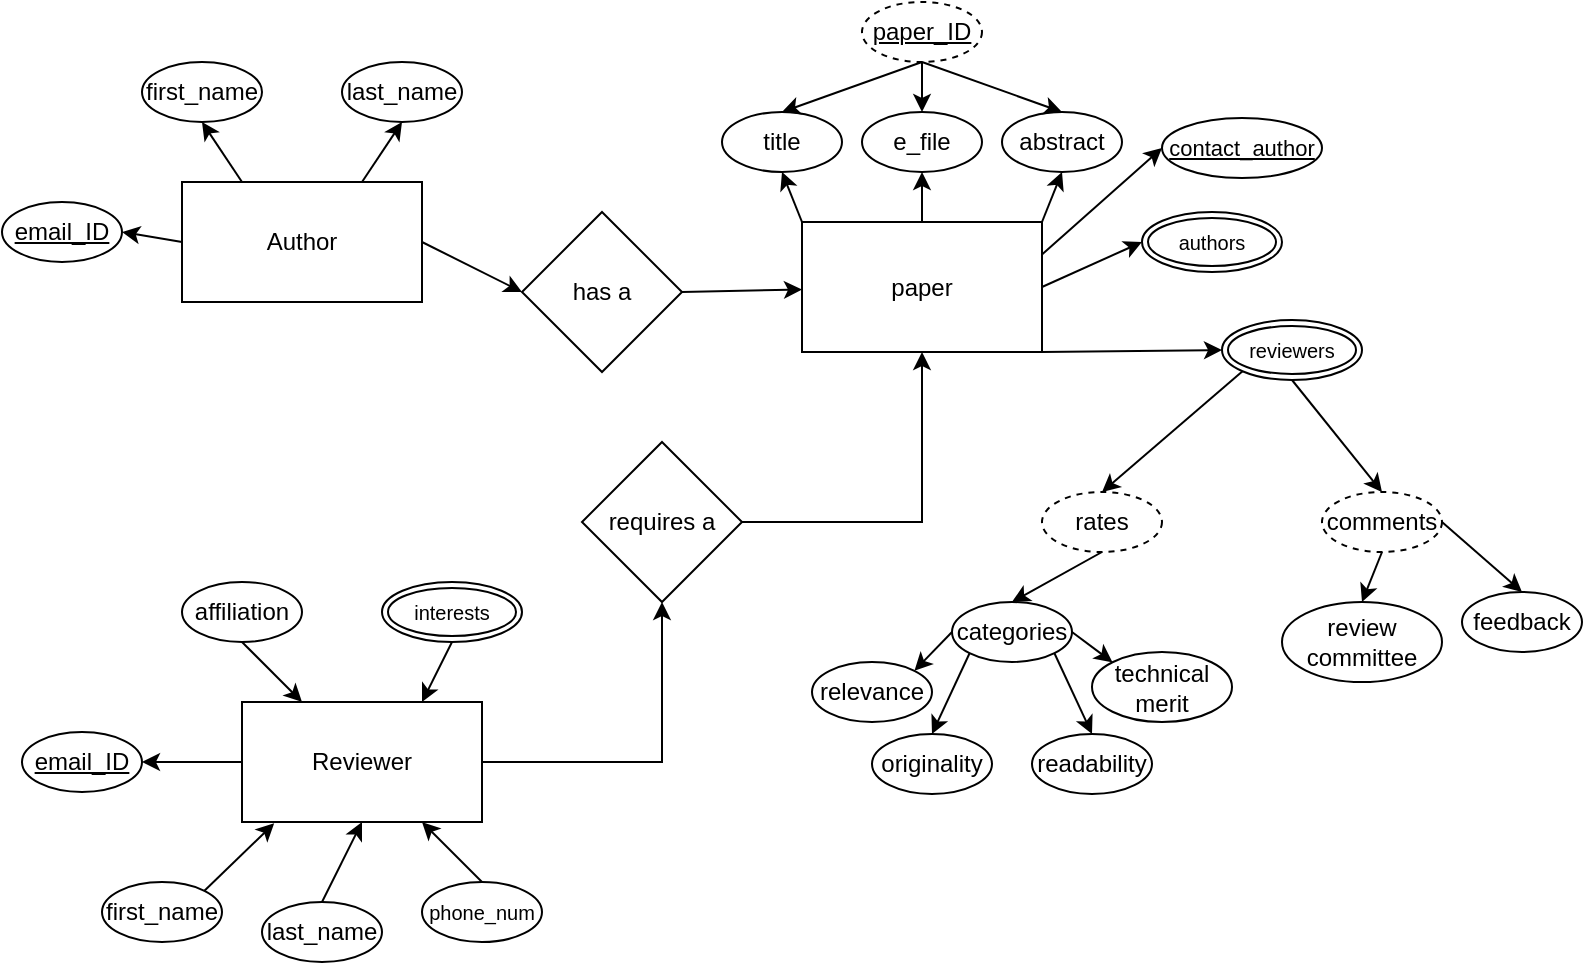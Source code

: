 <mxfile version="20.8.15" type="github">
  <diagram name="Page-1" id="oUNNQ1qMh4tGgLTOTxzl">
    <mxGraphModel dx="1020" dy="707" grid="1" gridSize="10" guides="1" tooltips="1" connect="1" arrows="1" fold="1" page="1" pageScale="1" pageWidth="850" pageHeight="1100" math="0" shadow="0">
      <root>
        <mxCell id="0" />
        <mxCell id="1" parent="0" />
        <mxCell id="EgybinkTdiLRkmSKWudw-2" value="Author" style="rounded=0;whiteSpace=wrap;html=1;" vertex="1" parent="1">
          <mxGeometry x="110" y="100" width="120" height="60" as="geometry" />
        </mxCell>
        <mxCell id="EgybinkTdiLRkmSKWudw-3" value="" style="endArrow=classic;html=1;rounded=0;exitX=1;exitY=0.5;exitDx=0;exitDy=0;entryX=0;entryY=0.5;entryDx=0;entryDy=0;" edge="1" parent="1" source="EgybinkTdiLRkmSKWudw-2" target="EgybinkTdiLRkmSKWudw-12">
          <mxGeometry width="50" height="50" relative="1" as="geometry">
            <mxPoint x="340" y="280" as="sourcePoint" />
            <mxPoint x="270" y="130" as="targetPoint" />
          </mxGeometry>
        </mxCell>
        <mxCell id="EgybinkTdiLRkmSKWudw-6" value="&lt;u&gt;email_ID&lt;/u&gt;" style="ellipse;whiteSpace=wrap;html=1;" vertex="1" parent="1">
          <mxGeometry x="20" y="110" width="60" height="30" as="geometry" />
        </mxCell>
        <mxCell id="EgybinkTdiLRkmSKWudw-7" value="first_name" style="ellipse;whiteSpace=wrap;html=1;" vertex="1" parent="1">
          <mxGeometry x="90" y="40" width="60" height="30" as="geometry" />
        </mxCell>
        <mxCell id="EgybinkTdiLRkmSKWudw-8" value="last_name" style="ellipse;whiteSpace=wrap;html=1;" vertex="1" parent="1">
          <mxGeometry x="190" y="40" width="60" height="30" as="geometry" />
        </mxCell>
        <mxCell id="EgybinkTdiLRkmSKWudw-12" value="has a" style="rhombus;whiteSpace=wrap;html=1;" vertex="1" parent="1">
          <mxGeometry x="280" y="115" width="80" height="80" as="geometry" />
        </mxCell>
        <mxCell id="EgybinkTdiLRkmSKWudw-13" value="" style="endArrow=classic;html=1;rounded=0;exitX=1;exitY=0.5;exitDx=0;exitDy=0;" edge="1" parent="1" source="EgybinkTdiLRkmSKWudw-12" target="EgybinkTdiLRkmSKWudw-14">
          <mxGeometry width="50" height="50" relative="1" as="geometry">
            <mxPoint x="280" y="220" as="sourcePoint" />
            <mxPoint x="430" y="130" as="targetPoint" />
          </mxGeometry>
        </mxCell>
        <mxCell id="EgybinkTdiLRkmSKWudw-14" value="paper" style="rounded=0;whiteSpace=wrap;html=1;" vertex="1" parent="1">
          <mxGeometry x="420" y="120" width="120" height="65" as="geometry" />
        </mxCell>
        <mxCell id="EgybinkTdiLRkmSKWudw-20" value="abstract" style="ellipse;whiteSpace=wrap;html=1;" vertex="1" parent="1">
          <mxGeometry x="520" y="65" width="60" height="30" as="geometry" />
        </mxCell>
        <mxCell id="EgybinkTdiLRkmSKWudw-21" value="title" style="ellipse;whiteSpace=wrap;html=1;" vertex="1" parent="1">
          <mxGeometry x="380" y="65" width="60" height="30" as="geometry" />
        </mxCell>
        <mxCell id="EgybinkTdiLRkmSKWudw-28" value="e_file" style="ellipse;whiteSpace=wrap;html=1;" vertex="1" parent="1">
          <mxGeometry x="450" y="65" width="60" height="30" as="geometry" />
        </mxCell>
        <mxCell id="EgybinkTdiLRkmSKWudw-31" value="&lt;u&gt;paper_ID&lt;/u&gt;" style="ellipse;whiteSpace=wrap;html=1;dashed=1;" vertex="1" parent="1">
          <mxGeometry x="450" y="10" width="60" height="30" as="geometry" />
        </mxCell>
        <mxCell id="EgybinkTdiLRkmSKWudw-34" value="" style="endArrow=classic;html=1;rounded=0;exitX=0.5;exitY=1;exitDx=0;exitDy=0;entryX=0.5;entryY=0;entryDx=0;entryDy=0;" edge="1" parent="1" source="EgybinkTdiLRkmSKWudw-31" target="EgybinkTdiLRkmSKWudw-21">
          <mxGeometry width="50" height="50" relative="1" as="geometry">
            <mxPoint x="360" y="170" as="sourcePoint" />
            <mxPoint x="410" y="120" as="targetPoint" />
          </mxGeometry>
        </mxCell>
        <mxCell id="EgybinkTdiLRkmSKWudw-36" value="" style="endArrow=classic;html=1;rounded=0;exitX=0.5;exitY=1;exitDx=0;exitDy=0;entryX=0.5;entryY=0;entryDx=0;entryDy=0;" edge="1" parent="1" source="EgybinkTdiLRkmSKWudw-31" target="EgybinkTdiLRkmSKWudw-28">
          <mxGeometry width="50" height="50" relative="1" as="geometry">
            <mxPoint x="360" y="170" as="sourcePoint" />
            <mxPoint x="410" y="120" as="targetPoint" />
          </mxGeometry>
        </mxCell>
        <mxCell id="EgybinkTdiLRkmSKWudw-37" value="" style="endArrow=classic;html=1;rounded=0;exitX=0.5;exitY=1;exitDx=0;exitDy=0;entryX=0.5;entryY=0;entryDx=0;entryDy=0;" edge="1" parent="1" source="EgybinkTdiLRkmSKWudw-31" target="EgybinkTdiLRkmSKWudw-20">
          <mxGeometry width="50" height="50" relative="1" as="geometry">
            <mxPoint x="360" y="170" as="sourcePoint" />
            <mxPoint x="410" y="120" as="targetPoint" />
          </mxGeometry>
        </mxCell>
        <mxCell id="EgybinkTdiLRkmSKWudw-44" value="" style="edgeStyle=none;orthogonalLoop=1;jettySize=auto;html=1;rounded=0;exitX=1;exitY=0;exitDx=0;exitDy=0;entryX=0.5;entryY=1;entryDx=0;entryDy=0;" edge="1" parent="1" source="EgybinkTdiLRkmSKWudw-14" target="EgybinkTdiLRkmSKWudw-20">
          <mxGeometry width="80" relative="1" as="geometry">
            <mxPoint x="590" y="130" as="sourcePoint" />
            <mxPoint x="670" y="130" as="targetPoint" />
            <Array as="points" />
          </mxGeometry>
        </mxCell>
        <mxCell id="EgybinkTdiLRkmSKWudw-45" value="" style="edgeStyle=none;orthogonalLoop=1;jettySize=auto;html=1;rounded=0;exitX=0.5;exitY=0;exitDx=0;exitDy=0;entryX=0.5;entryY=1;entryDx=0;entryDy=0;" edge="1" parent="1" source="EgybinkTdiLRkmSKWudw-14" target="EgybinkTdiLRkmSKWudw-28">
          <mxGeometry width="80" relative="1" as="geometry">
            <mxPoint x="610" y="130" as="sourcePoint" />
            <mxPoint x="690" y="130" as="targetPoint" />
            <Array as="points" />
          </mxGeometry>
        </mxCell>
        <mxCell id="EgybinkTdiLRkmSKWudw-46" value="" style="edgeStyle=none;orthogonalLoop=1;jettySize=auto;html=1;rounded=0;entryX=0.5;entryY=1;entryDx=0;entryDy=0;exitX=0;exitY=0;exitDx=0;exitDy=0;" edge="1" parent="1" source="EgybinkTdiLRkmSKWudw-14" target="EgybinkTdiLRkmSKWudw-21">
          <mxGeometry width="80" relative="1" as="geometry">
            <mxPoint x="390" y="120" as="sourcePoint" />
            <mxPoint x="470" y="120" as="targetPoint" />
            <Array as="points" />
          </mxGeometry>
        </mxCell>
        <mxCell id="EgybinkTdiLRkmSKWudw-49" value="" style="edgeStyle=orthogonalEdgeStyle;rounded=0;orthogonalLoop=1;jettySize=auto;html=1;" edge="1" parent="1" source="EgybinkTdiLRkmSKWudw-47" target="EgybinkTdiLRkmSKWudw-48">
          <mxGeometry relative="1" as="geometry" />
        </mxCell>
        <mxCell id="EgybinkTdiLRkmSKWudw-54" value="" style="edgeStyle=orthogonalEdgeStyle;rounded=0;orthogonalLoop=1;jettySize=auto;html=1;" edge="1" parent="1" source="EgybinkTdiLRkmSKWudw-47" target="EgybinkTdiLRkmSKWudw-52">
          <mxGeometry relative="1" as="geometry" />
        </mxCell>
        <mxCell id="EgybinkTdiLRkmSKWudw-47" value="Reviewer" style="rounded=0;whiteSpace=wrap;html=1;" vertex="1" parent="1">
          <mxGeometry x="140" y="360" width="120" height="60" as="geometry" />
        </mxCell>
        <mxCell id="EgybinkTdiLRkmSKWudw-50" value="" style="edgeStyle=orthogonalEdgeStyle;rounded=0;orthogonalLoop=1;jettySize=auto;html=1;" edge="1" parent="1" source="EgybinkTdiLRkmSKWudw-48" target="EgybinkTdiLRkmSKWudw-14">
          <mxGeometry relative="1" as="geometry" />
        </mxCell>
        <mxCell id="EgybinkTdiLRkmSKWudw-48" value="requires a" style="rhombus;whiteSpace=wrap;html=1;" vertex="1" parent="1">
          <mxGeometry x="310" y="230" width="80" height="80" as="geometry" />
        </mxCell>
        <mxCell id="EgybinkTdiLRkmSKWudw-52" value="&lt;u&gt;email_ID&lt;/u&gt;" style="ellipse;whiteSpace=wrap;html=1;" vertex="1" parent="1">
          <mxGeometry x="30" y="375" width="60" height="30" as="geometry" />
        </mxCell>
        <mxCell id="EgybinkTdiLRkmSKWudw-55" value="first_name" style="ellipse;whiteSpace=wrap;html=1;" vertex="1" parent="1">
          <mxGeometry x="70" y="450" width="60" height="30" as="geometry" />
        </mxCell>
        <mxCell id="EgybinkTdiLRkmSKWudw-56" value="&lt;font style=&quot;font-size: 10px;&quot;&gt;phone_num&lt;/font&gt;" style="ellipse;whiteSpace=wrap;html=1;" vertex="1" parent="1">
          <mxGeometry x="230" y="450" width="60" height="30" as="geometry" />
        </mxCell>
        <mxCell id="EgybinkTdiLRkmSKWudw-57" value="last_name" style="ellipse;whiteSpace=wrap;html=1;" vertex="1" parent="1">
          <mxGeometry x="150" y="460" width="60" height="30" as="geometry" />
        </mxCell>
        <mxCell id="EgybinkTdiLRkmSKWudw-58" value="affiliation" style="ellipse;whiteSpace=wrap;html=1;" vertex="1" parent="1">
          <mxGeometry x="110" y="300" width="60" height="30" as="geometry" />
        </mxCell>
        <mxCell id="EgybinkTdiLRkmSKWudw-61" value="interests" style="ellipse;shape=doubleEllipse;margin=3;whiteSpace=wrap;html=1;align=center;fontSize=10;" vertex="1" parent="1">
          <mxGeometry x="210" y="300" width="70" height="30" as="geometry" />
        </mxCell>
        <mxCell id="EgybinkTdiLRkmSKWudw-64" value="" style="edgeStyle=none;orthogonalLoop=1;jettySize=auto;html=1;rounded=0;fontSize=10;exitX=0.5;exitY=1;exitDx=0;exitDy=0;entryX=0.25;entryY=0;entryDx=0;entryDy=0;" edge="1" parent="1" source="EgybinkTdiLRkmSKWudw-58" target="EgybinkTdiLRkmSKWudw-47">
          <mxGeometry width="80" relative="1" as="geometry">
            <mxPoint x="180" y="350" as="sourcePoint" />
            <mxPoint x="230" y="350" as="targetPoint" />
            <Array as="points" />
          </mxGeometry>
        </mxCell>
        <mxCell id="EgybinkTdiLRkmSKWudw-65" value="" style="edgeStyle=none;orthogonalLoop=1;jettySize=auto;html=1;rounded=0;fontSize=10;exitX=0.5;exitY=1;exitDx=0;exitDy=0;entryX=0.75;entryY=0;entryDx=0;entryDy=0;" edge="1" parent="1" source="EgybinkTdiLRkmSKWudw-61" target="EgybinkTdiLRkmSKWudw-47">
          <mxGeometry width="80" relative="1" as="geometry">
            <mxPoint x="240" y="320" as="sourcePoint" />
            <mxPoint x="320" y="320" as="targetPoint" />
            <Array as="points" />
          </mxGeometry>
        </mxCell>
        <mxCell id="EgybinkTdiLRkmSKWudw-66" value="" style="edgeStyle=none;orthogonalLoop=1;jettySize=auto;html=1;rounded=0;fontSize=10;exitX=1;exitY=0;exitDx=0;exitDy=0;entryX=0.134;entryY=1.011;entryDx=0;entryDy=0;entryPerimeter=0;" edge="1" parent="1" source="EgybinkTdiLRkmSKWudw-55" target="EgybinkTdiLRkmSKWudw-47">
          <mxGeometry width="80" relative="1" as="geometry">
            <mxPoint x="130" y="440" as="sourcePoint" />
            <mxPoint x="210" y="440" as="targetPoint" />
            <Array as="points" />
          </mxGeometry>
        </mxCell>
        <mxCell id="EgybinkTdiLRkmSKWudw-67" value="" style="edgeStyle=none;orthogonalLoop=1;jettySize=auto;html=1;rounded=0;fontSize=10;exitX=0.5;exitY=0;exitDx=0;exitDy=0;entryX=0.5;entryY=1;entryDx=0;entryDy=0;" edge="1" parent="1" source="EgybinkTdiLRkmSKWudw-57" target="EgybinkTdiLRkmSKWudw-47">
          <mxGeometry width="80" relative="1" as="geometry">
            <mxPoint x="180" y="440" as="sourcePoint" />
            <mxPoint x="260" y="440" as="targetPoint" />
            <Array as="points" />
          </mxGeometry>
        </mxCell>
        <mxCell id="EgybinkTdiLRkmSKWudw-69" value="" style="edgeStyle=none;orthogonalLoop=1;jettySize=auto;html=1;rounded=0;fontSize=10;exitX=0.5;exitY=0;exitDx=0;exitDy=0;entryX=0.75;entryY=1;entryDx=0;entryDy=0;" edge="1" parent="1" source="EgybinkTdiLRkmSKWudw-56" target="EgybinkTdiLRkmSKWudw-47">
          <mxGeometry width="80" relative="1" as="geometry">
            <mxPoint x="250" y="440" as="sourcePoint" />
            <mxPoint x="330" y="440" as="targetPoint" />
            <Array as="points" />
          </mxGeometry>
        </mxCell>
        <mxCell id="EgybinkTdiLRkmSKWudw-71" value="reviewers" style="ellipse;shape=doubleEllipse;margin=3;whiteSpace=wrap;html=1;align=center;fontSize=10;" vertex="1" parent="1">
          <mxGeometry x="630" y="169" width="70" height="30" as="geometry" />
        </mxCell>
        <mxCell id="EgybinkTdiLRkmSKWudw-73" value="authors" style="ellipse;shape=doubleEllipse;margin=3;whiteSpace=wrap;html=1;align=center;fontSize=10;" vertex="1" parent="1">
          <mxGeometry x="590" y="115" width="70" height="30" as="geometry" />
        </mxCell>
        <mxCell id="EgybinkTdiLRkmSKWudw-74" value="&lt;u&gt;&lt;font style=&quot;font-size: 11px;&quot;&gt;contact_author&lt;/font&gt;&lt;/u&gt;" style="ellipse;whiteSpace=wrap;html=1;" vertex="1" parent="1">
          <mxGeometry x="600" y="68" width="80" height="30" as="geometry" />
        </mxCell>
        <mxCell id="EgybinkTdiLRkmSKWudw-76" value="" style="edgeStyle=none;orthogonalLoop=1;jettySize=auto;html=1;rounded=0;fontSize=11;exitX=1;exitY=0.25;exitDx=0;exitDy=0;entryX=0;entryY=0.5;entryDx=0;entryDy=0;" edge="1" parent="1" source="EgybinkTdiLRkmSKWudw-14" target="EgybinkTdiLRkmSKWudw-74">
          <mxGeometry width="80" relative="1" as="geometry">
            <mxPoint x="580" y="130" as="sourcePoint" />
            <mxPoint x="660" y="130" as="targetPoint" />
            <Array as="points" />
          </mxGeometry>
        </mxCell>
        <mxCell id="EgybinkTdiLRkmSKWudw-77" value="" style="edgeStyle=none;orthogonalLoop=1;jettySize=auto;html=1;rounded=0;fontSize=11;exitX=1;exitY=0.5;exitDx=0;exitDy=0;entryX=0;entryY=0.5;entryDx=0;entryDy=0;" edge="1" parent="1" source="EgybinkTdiLRkmSKWudw-14" target="EgybinkTdiLRkmSKWudw-73">
          <mxGeometry width="80" relative="1" as="geometry">
            <mxPoint x="550" y="160" as="sourcePoint" />
            <mxPoint x="630" y="160" as="targetPoint" />
            <Array as="points" />
          </mxGeometry>
        </mxCell>
        <mxCell id="EgybinkTdiLRkmSKWudw-90" value="" style="edgeStyle=none;orthogonalLoop=1;jettySize=auto;html=1;rounded=0;fontSize=11;exitX=1;exitY=1;exitDx=0;exitDy=0;entryX=0;entryY=0.5;entryDx=0;entryDy=0;" edge="1" parent="1" source="EgybinkTdiLRkmSKWudw-14" target="EgybinkTdiLRkmSKWudw-71">
          <mxGeometry width="80" relative="1" as="geometry">
            <mxPoint x="560" y="200" as="sourcePoint" />
            <mxPoint x="580" y="180" as="targetPoint" />
            <Array as="points" />
          </mxGeometry>
        </mxCell>
        <mxCell id="EgybinkTdiLRkmSKWudw-92" value="" style="edgeStyle=none;orthogonalLoop=1;jettySize=auto;html=1;rounded=0;fontSize=11;exitX=0;exitY=1;exitDx=0;exitDy=0;entryX=0.5;entryY=0;entryDx=0;entryDy=0;" edge="1" parent="1" source="EgybinkTdiLRkmSKWudw-71" target="EgybinkTdiLRkmSKWudw-94">
          <mxGeometry width="80" relative="1" as="geometry">
            <mxPoint x="590" y="230" as="sourcePoint" />
            <mxPoint x="540" y="240" as="targetPoint" />
            <Array as="points" />
          </mxGeometry>
        </mxCell>
        <mxCell id="EgybinkTdiLRkmSKWudw-93" value="" style="edgeStyle=none;orthogonalLoop=1;jettySize=auto;html=1;rounded=0;fontSize=11;entryX=0.5;entryY=0;entryDx=0;entryDy=0;exitX=0.5;exitY=1;exitDx=0;exitDy=0;" edge="1" parent="1" source="EgybinkTdiLRkmSKWudw-94" target="EgybinkTdiLRkmSKWudw-95">
          <mxGeometry width="80" relative="1" as="geometry">
            <mxPoint x="600" y="300" as="sourcePoint" />
            <mxPoint x="568" y="320" as="targetPoint" />
            <Array as="points" />
          </mxGeometry>
        </mxCell>
        <mxCell id="EgybinkTdiLRkmSKWudw-94" value="rates" style="ellipse;whiteSpace=wrap;html=1;dashed=1;" vertex="1" parent="1">
          <mxGeometry x="540" y="255" width="60" height="30" as="geometry" />
        </mxCell>
        <mxCell id="EgybinkTdiLRkmSKWudw-95" value="categories" style="ellipse;whiteSpace=wrap;html=1;" vertex="1" parent="1">
          <mxGeometry x="495" y="310" width="60" height="30" as="geometry" />
        </mxCell>
        <mxCell id="EgybinkTdiLRkmSKWudw-96" value="readability" style="ellipse;whiteSpace=wrap;html=1;" vertex="1" parent="1">
          <mxGeometry x="535" y="376" width="60" height="30" as="geometry" />
        </mxCell>
        <mxCell id="EgybinkTdiLRkmSKWudw-97" value="originality" style="ellipse;whiteSpace=wrap;html=1;" vertex="1" parent="1">
          <mxGeometry x="455" y="376" width="60" height="30" as="geometry" />
        </mxCell>
        <mxCell id="EgybinkTdiLRkmSKWudw-98" value="relevance" style="ellipse;whiteSpace=wrap;html=1;" vertex="1" parent="1">
          <mxGeometry x="425" y="340" width="60" height="30" as="geometry" />
        </mxCell>
        <mxCell id="EgybinkTdiLRkmSKWudw-99" value="technical merit" style="ellipse;whiteSpace=wrap;html=1;" vertex="1" parent="1">
          <mxGeometry x="565" y="335" width="70" height="35" as="geometry" />
        </mxCell>
        <mxCell id="EgybinkTdiLRkmSKWudw-100" value="" style="edgeStyle=none;orthogonalLoop=1;jettySize=auto;html=1;rounded=0;fontSize=11;exitX=0;exitY=0.5;exitDx=0;exitDy=0;entryX=1;entryY=0;entryDx=0;entryDy=0;" edge="1" parent="1" source="EgybinkTdiLRkmSKWudw-95" target="EgybinkTdiLRkmSKWudw-98">
          <mxGeometry width="80" relative="1" as="geometry">
            <mxPoint x="585" y="365" as="sourcePoint" />
            <mxPoint x="665" y="365" as="targetPoint" />
            <Array as="points" />
          </mxGeometry>
        </mxCell>
        <mxCell id="EgybinkTdiLRkmSKWudw-104" value="" style="edgeStyle=none;orthogonalLoop=1;jettySize=auto;html=1;rounded=0;fontSize=11;exitX=1;exitY=1;exitDx=0;exitDy=0;entryX=0.5;entryY=0;entryDx=0;entryDy=0;" edge="1" parent="1" source="EgybinkTdiLRkmSKWudw-95" target="EgybinkTdiLRkmSKWudw-96">
          <mxGeometry width="80" relative="1" as="geometry">
            <mxPoint x="535" y="345" as="sourcePoint" />
            <mxPoint x="615" y="345" as="targetPoint" />
            <Array as="points" />
          </mxGeometry>
        </mxCell>
        <mxCell id="EgybinkTdiLRkmSKWudw-105" value="" style="edgeStyle=none;orthogonalLoop=1;jettySize=auto;html=1;rounded=0;fontSize=11;exitX=0;exitY=1;exitDx=0;exitDy=0;entryX=0.5;entryY=0;entryDx=0;entryDy=0;" edge="1" parent="1" source="EgybinkTdiLRkmSKWudw-95" target="EgybinkTdiLRkmSKWudw-97">
          <mxGeometry width="80" relative="1" as="geometry">
            <mxPoint x="515" y="355" as="sourcePoint" />
            <mxPoint x="595" y="355" as="targetPoint" />
            <Array as="points" />
          </mxGeometry>
        </mxCell>
        <mxCell id="EgybinkTdiLRkmSKWudw-106" value="" style="edgeStyle=none;orthogonalLoop=1;jettySize=auto;html=1;rounded=0;fontSize=11;exitX=1;exitY=0.5;exitDx=0;exitDy=0;entryX=0;entryY=0;entryDx=0;entryDy=0;" edge="1" parent="1" source="EgybinkTdiLRkmSKWudw-95" target="EgybinkTdiLRkmSKWudw-99">
          <mxGeometry width="80" relative="1" as="geometry">
            <mxPoint x="575" y="325" as="sourcePoint" />
            <mxPoint x="635" y="325" as="targetPoint" />
            <Array as="points" />
          </mxGeometry>
        </mxCell>
        <mxCell id="EgybinkTdiLRkmSKWudw-107" value="" style="edgeStyle=none;orthogonalLoop=1;jettySize=auto;html=1;rounded=0;fontSize=11;exitX=0;exitY=0.5;exitDx=0;exitDy=0;entryX=1;entryY=0.5;entryDx=0;entryDy=0;" edge="1" parent="1" source="EgybinkTdiLRkmSKWudw-2" target="EgybinkTdiLRkmSKWudw-6">
          <mxGeometry width="80" relative="1" as="geometry">
            <mxPoint x="100" y="110" as="sourcePoint" />
            <mxPoint x="180" y="110" as="targetPoint" />
            <Array as="points" />
          </mxGeometry>
        </mxCell>
        <mxCell id="EgybinkTdiLRkmSKWudw-108" value="" style="edgeStyle=none;orthogonalLoop=1;jettySize=auto;html=1;rounded=0;fontSize=11;exitX=0.25;exitY=0;exitDx=0;exitDy=0;entryX=0.5;entryY=1;entryDx=0;entryDy=0;" edge="1" parent="1" source="EgybinkTdiLRkmSKWudw-2" target="EgybinkTdiLRkmSKWudw-7">
          <mxGeometry width="80" relative="1" as="geometry">
            <mxPoint x="110" y="70" as="sourcePoint" />
            <mxPoint x="190" y="70" as="targetPoint" />
            <Array as="points" />
          </mxGeometry>
        </mxCell>
        <mxCell id="EgybinkTdiLRkmSKWudw-109" value="" style="edgeStyle=none;orthogonalLoop=1;jettySize=auto;html=1;rounded=0;fontSize=11;exitX=0.75;exitY=0;exitDx=0;exitDy=0;entryX=0.5;entryY=1;entryDx=0;entryDy=0;" edge="1" parent="1" source="EgybinkTdiLRkmSKWudw-2" target="EgybinkTdiLRkmSKWudw-8">
          <mxGeometry width="80" relative="1" as="geometry">
            <mxPoint x="200" y="90" as="sourcePoint" />
            <mxPoint x="250" y="80" as="targetPoint" />
            <Array as="points" />
          </mxGeometry>
        </mxCell>
        <mxCell id="EgybinkTdiLRkmSKWudw-110" value="comments" style="ellipse;whiteSpace=wrap;html=1;dashed=1;" vertex="1" parent="1">
          <mxGeometry x="680" y="255" width="60" height="30" as="geometry" />
        </mxCell>
        <mxCell id="EgybinkTdiLRkmSKWudw-111" value="" style="edgeStyle=none;orthogonalLoop=1;jettySize=auto;html=1;rounded=0;fontSize=11;exitX=0.5;exitY=1;exitDx=0;exitDy=0;entryX=0.5;entryY=0;entryDx=0;entryDy=0;" edge="1" parent="1" source="EgybinkTdiLRkmSKWudw-71" target="EgybinkTdiLRkmSKWudw-110">
          <mxGeometry width="80" relative="1" as="geometry">
            <mxPoint x="660" y="220" as="sourcePoint" />
            <mxPoint x="740" y="220" as="targetPoint" />
            <Array as="points" />
          </mxGeometry>
        </mxCell>
        <mxCell id="EgybinkTdiLRkmSKWudw-114" value="review committee" style="ellipse;whiteSpace=wrap;html=1;" vertex="1" parent="1">
          <mxGeometry x="660" y="310" width="80" height="40" as="geometry" />
        </mxCell>
        <mxCell id="EgybinkTdiLRkmSKWudw-115" value="feedback" style="ellipse;whiteSpace=wrap;html=1;" vertex="1" parent="1">
          <mxGeometry x="750" y="305" width="60" height="30" as="geometry" />
        </mxCell>
        <mxCell id="EgybinkTdiLRkmSKWudw-116" value="" style="edgeStyle=none;orthogonalLoop=1;jettySize=auto;html=1;rounded=0;fontSize=11;exitX=0.5;exitY=1;exitDx=0;exitDy=0;entryX=0.5;entryY=0;entryDx=0;entryDy=0;" edge="1" parent="1" source="EgybinkTdiLRkmSKWudw-110" target="EgybinkTdiLRkmSKWudw-114">
          <mxGeometry width="80" relative="1" as="geometry">
            <mxPoint x="740" y="290" as="sourcePoint" />
            <mxPoint x="820" y="290" as="targetPoint" />
            <Array as="points" />
          </mxGeometry>
        </mxCell>
        <mxCell id="EgybinkTdiLRkmSKWudw-117" value="" style="edgeStyle=none;orthogonalLoop=1;jettySize=auto;html=1;rounded=0;fontSize=11;exitX=1;exitY=0.5;exitDx=0;exitDy=0;entryX=0.5;entryY=0;entryDx=0;entryDy=0;" edge="1" parent="1" source="EgybinkTdiLRkmSKWudw-110" target="EgybinkTdiLRkmSKWudw-115">
          <mxGeometry width="80" relative="1" as="geometry">
            <mxPoint x="760" y="260" as="sourcePoint" />
            <mxPoint x="840" y="260" as="targetPoint" />
            <Array as="points" />
          </mxGeometry>
        </mxCell>
      </root>
    </mxGraphModel>
  </diagram>
</mxfile>

